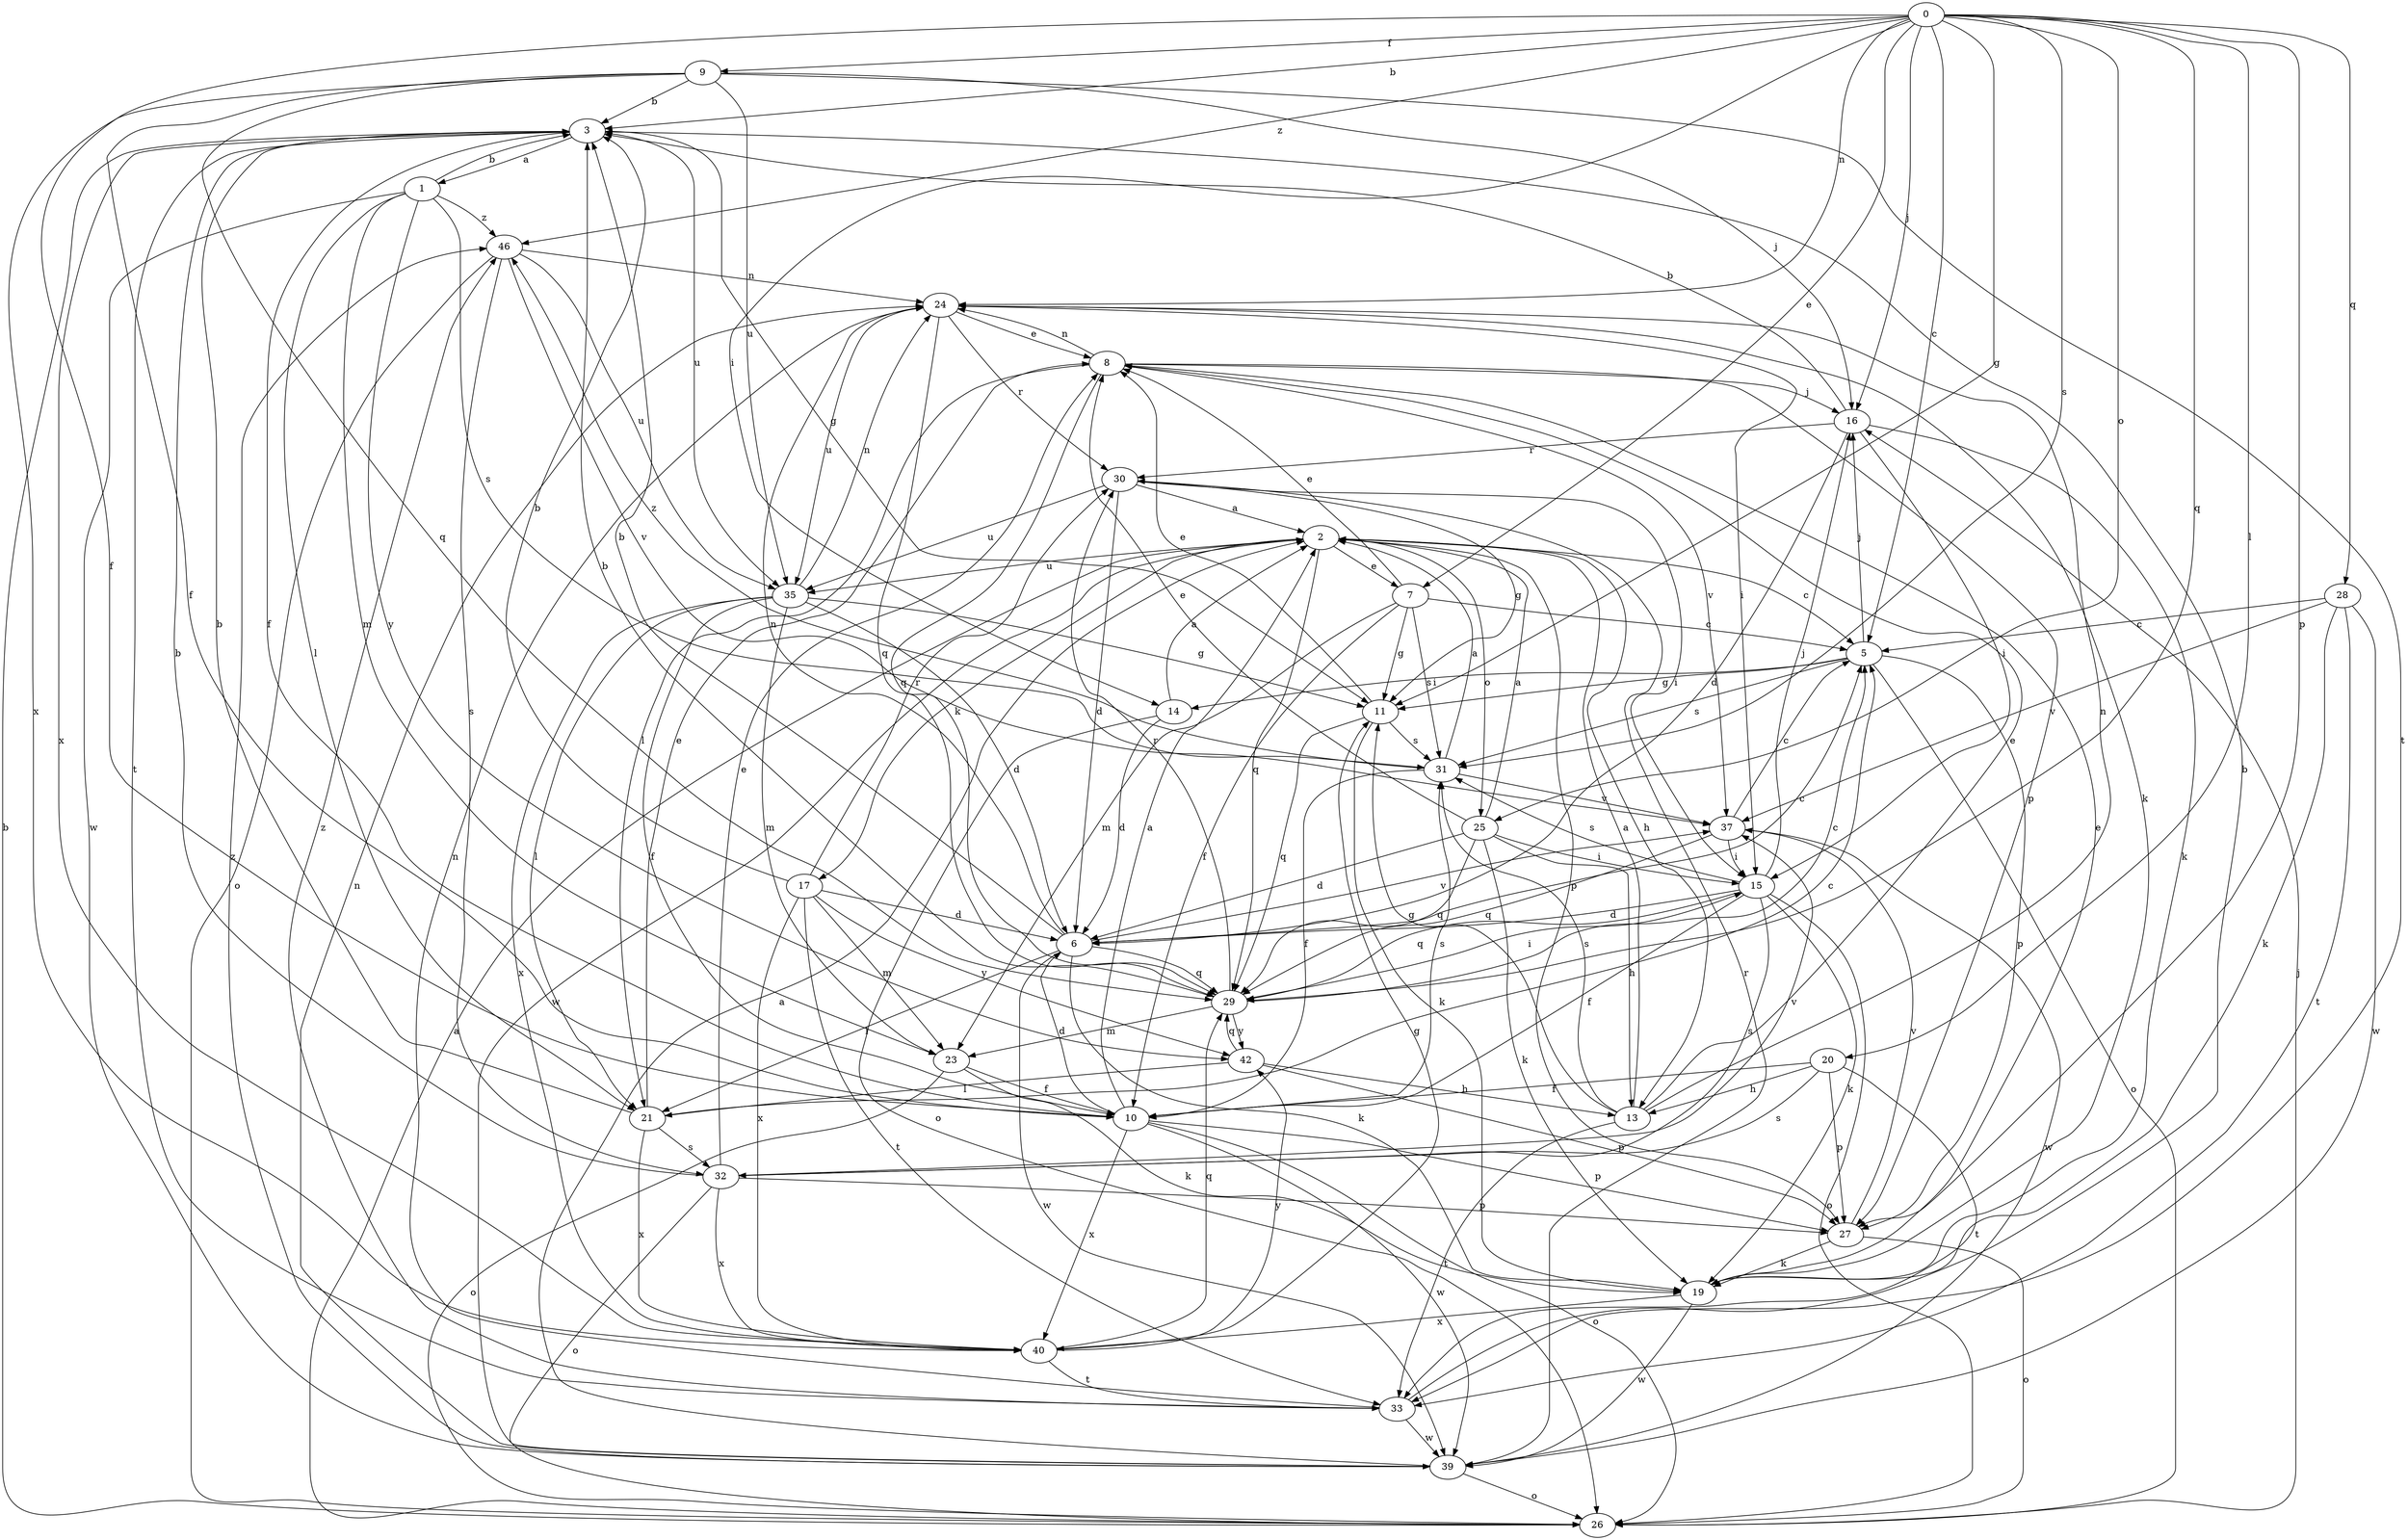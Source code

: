strict digraph  {
0;
1;
2;
3;
5;
6;
7;
8;
9;
10;
11;
13;
14;
15;
16;
17;
19;
20;
21;
23;
24;
25;
26;
27;
28;
29;
30;
31;
32;
33;
35;
37;
39;
40;
42;
46;
0 -> 3  [label=b];
0 -> 5  [label=c];
0 -> 7  [label=e];
0 -> 9  [label=f];
0 -> 10  [label=f];
0 -> 11  [label=g];
0 -> 14  [label=i];
0 -> 16  [label=j];
0 -> 20  [label=l];
0 -> 24  [label=n];
0 -> 25  [label=o];
0 -> 27  [label=p];
0 -> 28  [label=q];
0 -> 29  [label=q];
0 -> 31  [label=s];
0 -> 46  [label=z];
1 -> 3  [label=b];
1 -> 21  [label=l];
1 -> 23  [label=m];
1 -> 31  [label=s];
1 -> 39  [label=w];
1 -> 42  [label=y];
1 -> 46  [label=z];
2 -> 5  [label=c];
2 -> 7  [label=e];
2 -> 13  [label=h];
2 -> 17  [label=k];
2 -> 25  [label=o];
2 -> 27  [label=p];
2 -> 29  [label=q];
2 -> 35  [label=u];
2 -> 39  [label=w];
3 -> 1  [label=a];
3 -> 10  [label=f];
3 -> 11  [label=g];
3 -> 33  [label=t];
3 -> 35  [label=u];
3 -> 40  [label=x];
5 -> 11  [label=g];
5 -> 14  [label=i];
5 -> 16  [label=j];
5 -> 26  [label=o];
5 -> 27  [label=p];
5 -> 31  [label=s];
6 -> 3  [label=b];
6 -> 5  [label=c];
6 -> 19  [label=k];
6 -> 21  [label=l];
6 -> 24  [label=n];
6 -> 29  [label=q];
6 -> 37  [label=v];
6 -> 39  [label=w];
7 -> 5  [label=c];
7 -> 8  [label=e];
7 -> 10  [label=f];
7 -> 11  [label=g];
7 -> 23  [label=m];
7 -> 31  [label=s];
8 -> 16  [label=j];
8 -> 21  [label=l];
8 -> 24  [label=n];
8 -> 27  [label=p];
8 -> 29  [label=q];
8 -> 37  [label=v];
9 -> 3  [label=b];
9 -> 10  [label=f];
9 -> 16  [label=j];
9 -> 29  [label=q];
9 -> 33  [label=t];
9 -> 35  [label=u];
9 -> 40  [label=x];
10 -> 2  [label=a];
10 -> 6  [label=d];
10 -> 26  [label=o];
10 -> 27  [label=p];
10 -> 31  [label=s];
10 -> 39  [label=w];
10 -> 40  [label=x];
11 -> 8  [label=e];
11 -> 19  [label=k];
11 -> 29  [label=q];
11 -> 31  [label=s];
13 -> 2  [label=a];
13 -> 8  [label=e];
13 -> 11  [label=g];
13 -> 24  [label=n];
13 -> 31  [label=s];
13 -> 33  [label=t];
14 -> 2  [label=a];
14 -> 6  [label=d];
14 -> 26  [label=o];
15 -> 6  [label=d];
15 -> 10  [label=f];
15 -> 16  [label=j];
15 -> 19  [label=k];
15 -> 26  [label=o];
15 -> 29  [label=q];
15 -> 31  [label=s];
15 -> 32  [label=s];
16 -> 3  [label=b];
16 -> 6  [label=d];
16 -> 15  [label=i];
16 -> 19  [label=k];
16 -> 30  [label=r];
17 -> 3  [label=b];
17 -> 6  [label=d];
17 -> 23  [label=m];
17 -> 30  [label=r];
17 -> 33  [label=t];
17 -> 40  [label=x];
17 -> 42  [label=y];
19 -> 8  [label=e];
19 -> 39  [label=w];
19 -> 40  [label=x];
20 -> 10  [label=f];
20 -> 13  [label=h];
20 -> 27  [label=p];
20 -> 32  [label=s];
20 -> 33  [label=t];
21 -> 3  [label=b];
21 -> 5  [label=c];
21 -> 8  [label=e];
21 -> 32  [label=s];
21 -> 40  [label=x];
23 -> 10  [label=f];
23 -> 19  [label=k];
23 -> 26  [label=o];
24 -> 8  [label=e];
24 -> 15  [label=i];
24 -> 19  [label=k];
24 -> 29  [label=q];
24 -> 30  [label=r];
24 -> 35  [label=u];
25 -> 2  [label=a];
25 -> 6  [label=d];
25 -> 8  [label=e];
25 -> 13  [label=h];
25 -> 15  [label=i];
25 -> 19  [label=k];
25 -> 29  [label=q];
26 -> 2  [label=a];
26 -> 3  [label=b];
26 -> 16  [label=j];
27 -> 19  [label=k];
27 -> 26  [label=o];
27 -> 37  [label=v];
28 -> 5  [label=c];
28 -> 19  [label=k];
28 -> 33  [label=t];
28 -> 37  [label=v];
28 -> 39  [label=w];
29 -> 3  [label=b];
29 -> 5  [label=c];
29 -> 15  [label=i];
29 -> 23  [label=m];
29 -> 30  [label=r];
29 -> 42  [label=y];
30 -> 2  [label=a];
30 -> 6  [label=d];
30 -> 11  [label=g];
30 -> 15  [label=i];
30 -> 35  [label=u];
31 -> 2  [label=a];
31 -> 10  [label=f];
31 -> 37  [label=v];
31 -> 46  [label=z];
32 -> 3  [label=b];
32 -> 8  [label=e];
32 -> 26  [label=o];
32 -> 27  [label=p];
32 -> 37  [label=v];
32 -> 40  [label=x];
33 -> 3  [label=b];
33 -> 24  [label=n];
33 -> 39  [label=w];
33 -> 46  [label=z];
35 -> 6  [label=d];
35 -> 10  [label=f];
35 -> 11  [label=g];
35 -> 21  [label=l];
35 -> 23  [label=m];
35 -> 24  [label=n];
35 -> 40  [label=x];
37 -> 5  [label=c];
37 -> 15  [label=i];
37 -> 29  [label=q];
37 -> 39  [label=w];
39 -> 2  [label=a];
39 -> 24  [label=n];
39 -> 26  [label=o];
39 -> 30  [label=r];
39 -> 46  [label=z];
40 -> 11  [label=g];
40 -> 29  [label=q];
40 -> 33  [label=t];
40 -> 42  [label=y];
42 -> 13  [label=h];
42 -> 21  [label=l];
42 -> 27  [label=p];
42 -> 29  [label=q];
46 -> 24  [label=n];
46 -> 26  [label=o];
46 -> 32  [label=s];
46 -> 35  [label=u];
46 -> 37  [label=v];
}
